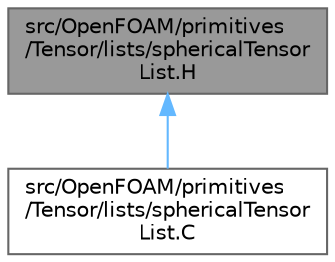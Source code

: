 digraph "src/OpenFOAM/primitives/Tensor/lists/sphericalTensorList.H"
{
 // LATEX_PDF_SIZE
  bgcolor="transparent";
  edge [fontname=Helvetica,fontsize=10,labelfontname=Helvetica,labelfontsize=10];
  node [fontname=Helvetica,fontsize=10,shape=box,height=0.2,width=0.4];
  Node1 [id="Node000001",label="src/OpenFOAM/primitives\l/Tensor/lists/sphericalTensor\lList.H",height=0.2,width=0.4,color="gray40", fillcolor="grey60", style="filled", fontcolor="black",tooltip=" "];
  Node1 -> Node2 [id="edge1_Node000001_Node000002",dir="back",color="steelblue1",style="solid",tooltip=" "];
  Node2 [id="Node000002",label="src/OpenFOAM/primitives\l/Tensor/lists/sphericalTensor\lList.C",height=0.2,width=0.4,color="grey40", fillcolor="white", style="filled",URL="$sphericalTensorList_8C.html",tooltip="Specialisation of List<T> for sphericalTensor."];
}
